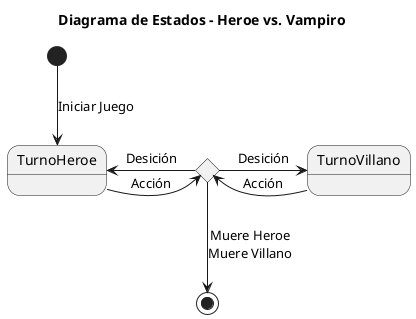 @startuml

title Diagrama de Estados - Heroe vs. Vampiro
state c <<choice>>

[*] -d-> TurnoHeroe : Iniciar Juego

TurnoHeroe -r--> c : Acción
TurnoVillano -l--> c : Acción

c -l--> TurnoHeroe : Desición
c -r--> TurnoVillano : Desición
c -d-> [*] : Muere Heroe\nMuere Villano

@enduml